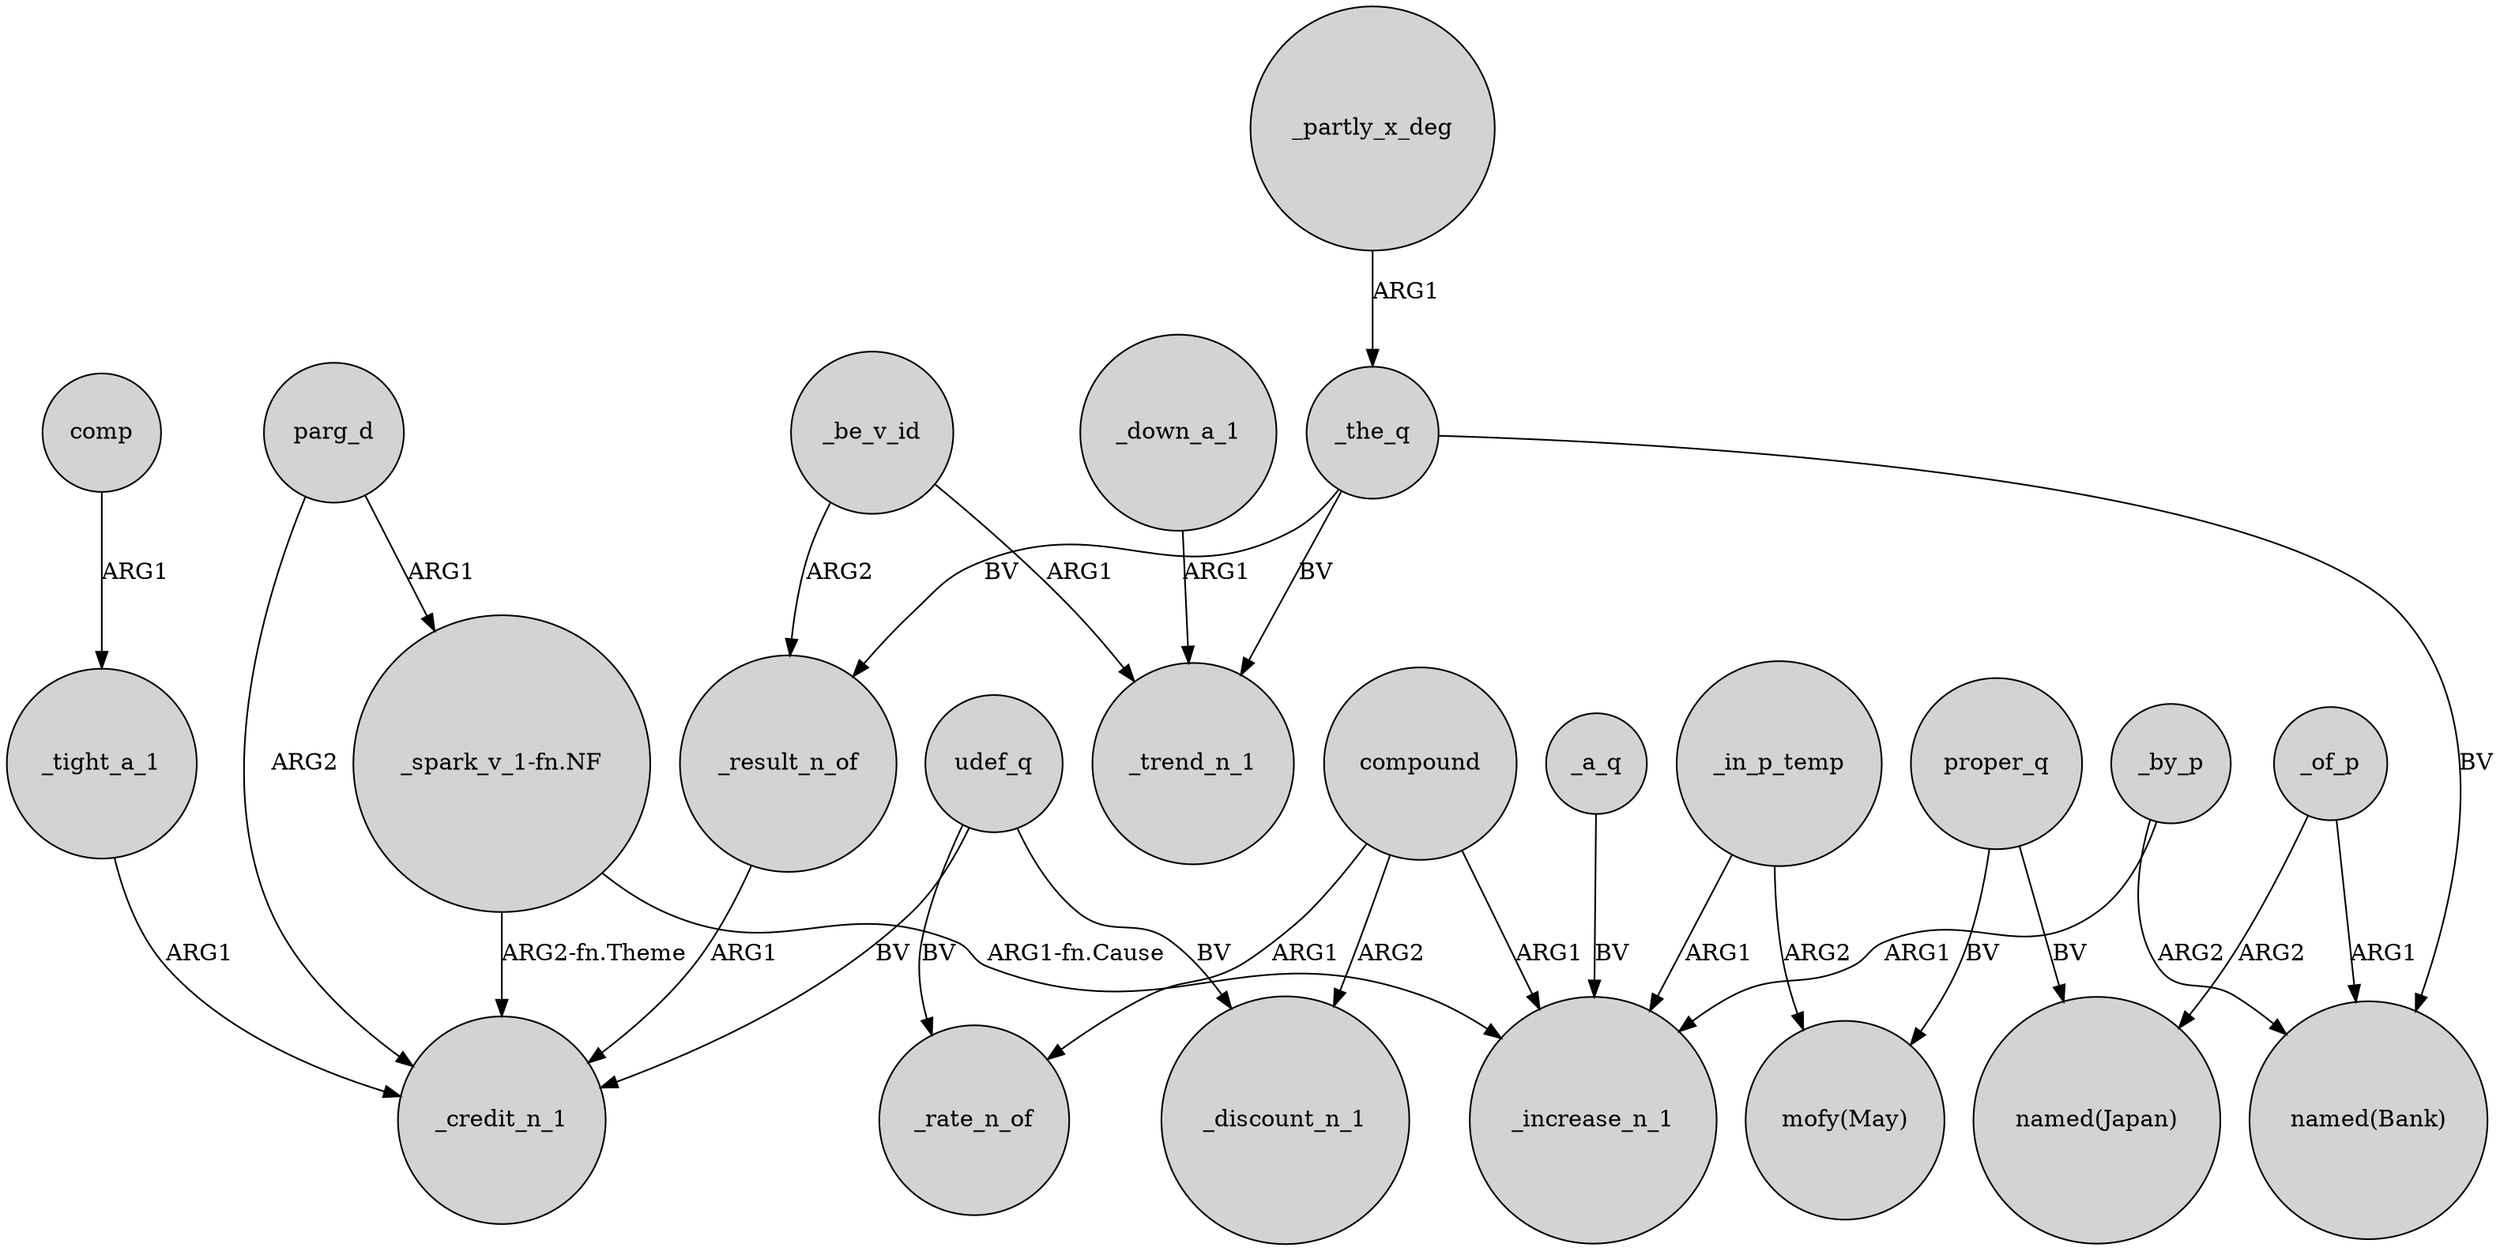 digraph {
	node [shape=circle style=filled]
	_down_a_1 -> _trend_n_1 [label=ARG1]
	_partly_x_deg -> _the_q [label=ARG1]
	_a_q -> _increase_n_1 [label=BV]
	_be_v_id -> _result_n_of [label=ARG2]
	parg_d -> "_spark_v_1-fn.NF" [label=ARG1]
	udef_q -> _credit_n_1 [label=BV]
	comp -> _tight_a_1 [label=ARG1]
	_the_q -> _result_n_of [label=BV]
	"_spark_v_1-fn.NF" -> _credit_n_1 [label="ARG2-fn.Theme"]
	_the_q -> "named(Bank)" [label=BV]
	_of_p -> "named(Japan)" [label=ARG2]
	compound -> _rate_n_of [label=ARG1]
	proper_q -> "mofy(May)" [label=BV]
	udef_q -> _rate_n_of [label=BV]
	udef_q -> _discount_n_1 [label=BV]
	proper_q -> "named(Japan)" [label=BV]
	_in_p_temp -> "mofy(May)" [label=ARG2]
	_in_p_temp -> _increase_n_1 [label=ARG1]
	_by_p -> "named(Bank)" [label=ARG2]
	parg_d -> _credit_n_1 [label=ARG2]
	_by_p -> _increase_n_1 [label=ARG1]
	_the_q -> _trend_n_1 [label=BV]
	_of_p -> "named(Bank)" [label=ARG1]
	_tight_a_1 -> _credit_n_1 [label=ARG1]
	compound -> _increase_n_1 [label=ARG1]
	compound -> _discount_n_1 [label=ARG2]
	_result_n_of -> _credit_n_1 [label=ARG1]
	_be_v_id -> _trend_n_1 [label=ARG1]
	"_spark_v_1-fn.NF" -> _increase_n_1 [label="ARG1-fn.Cause"]
}
